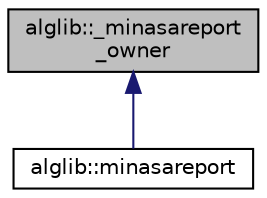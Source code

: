 digraph "alglib::_minasareport_owner"
{
  edge [fontname="Helvetica",fontsize="10",labelfontname="Helvetica",labelfontsize="10"];
  node [fontname="Helvetica",fontsize="10",shape=record];
  Node0 [label="alglib::_minasareport\l_owner",height=0.2,width=0.4,color="black", fillcolor="grey75", style="filled", fontcolor="black"];
  Node0 -> Node1 [dir="back",color="midnightblue",fontsize="10",style="solid",fontname="Helvetica"];
  Node1 [label="alglib::minasareport",height=0.2,width=0.4,color="black", fillcolor="white", style="filled",URL="$classalglib_1_1minasareport.html"];
}
